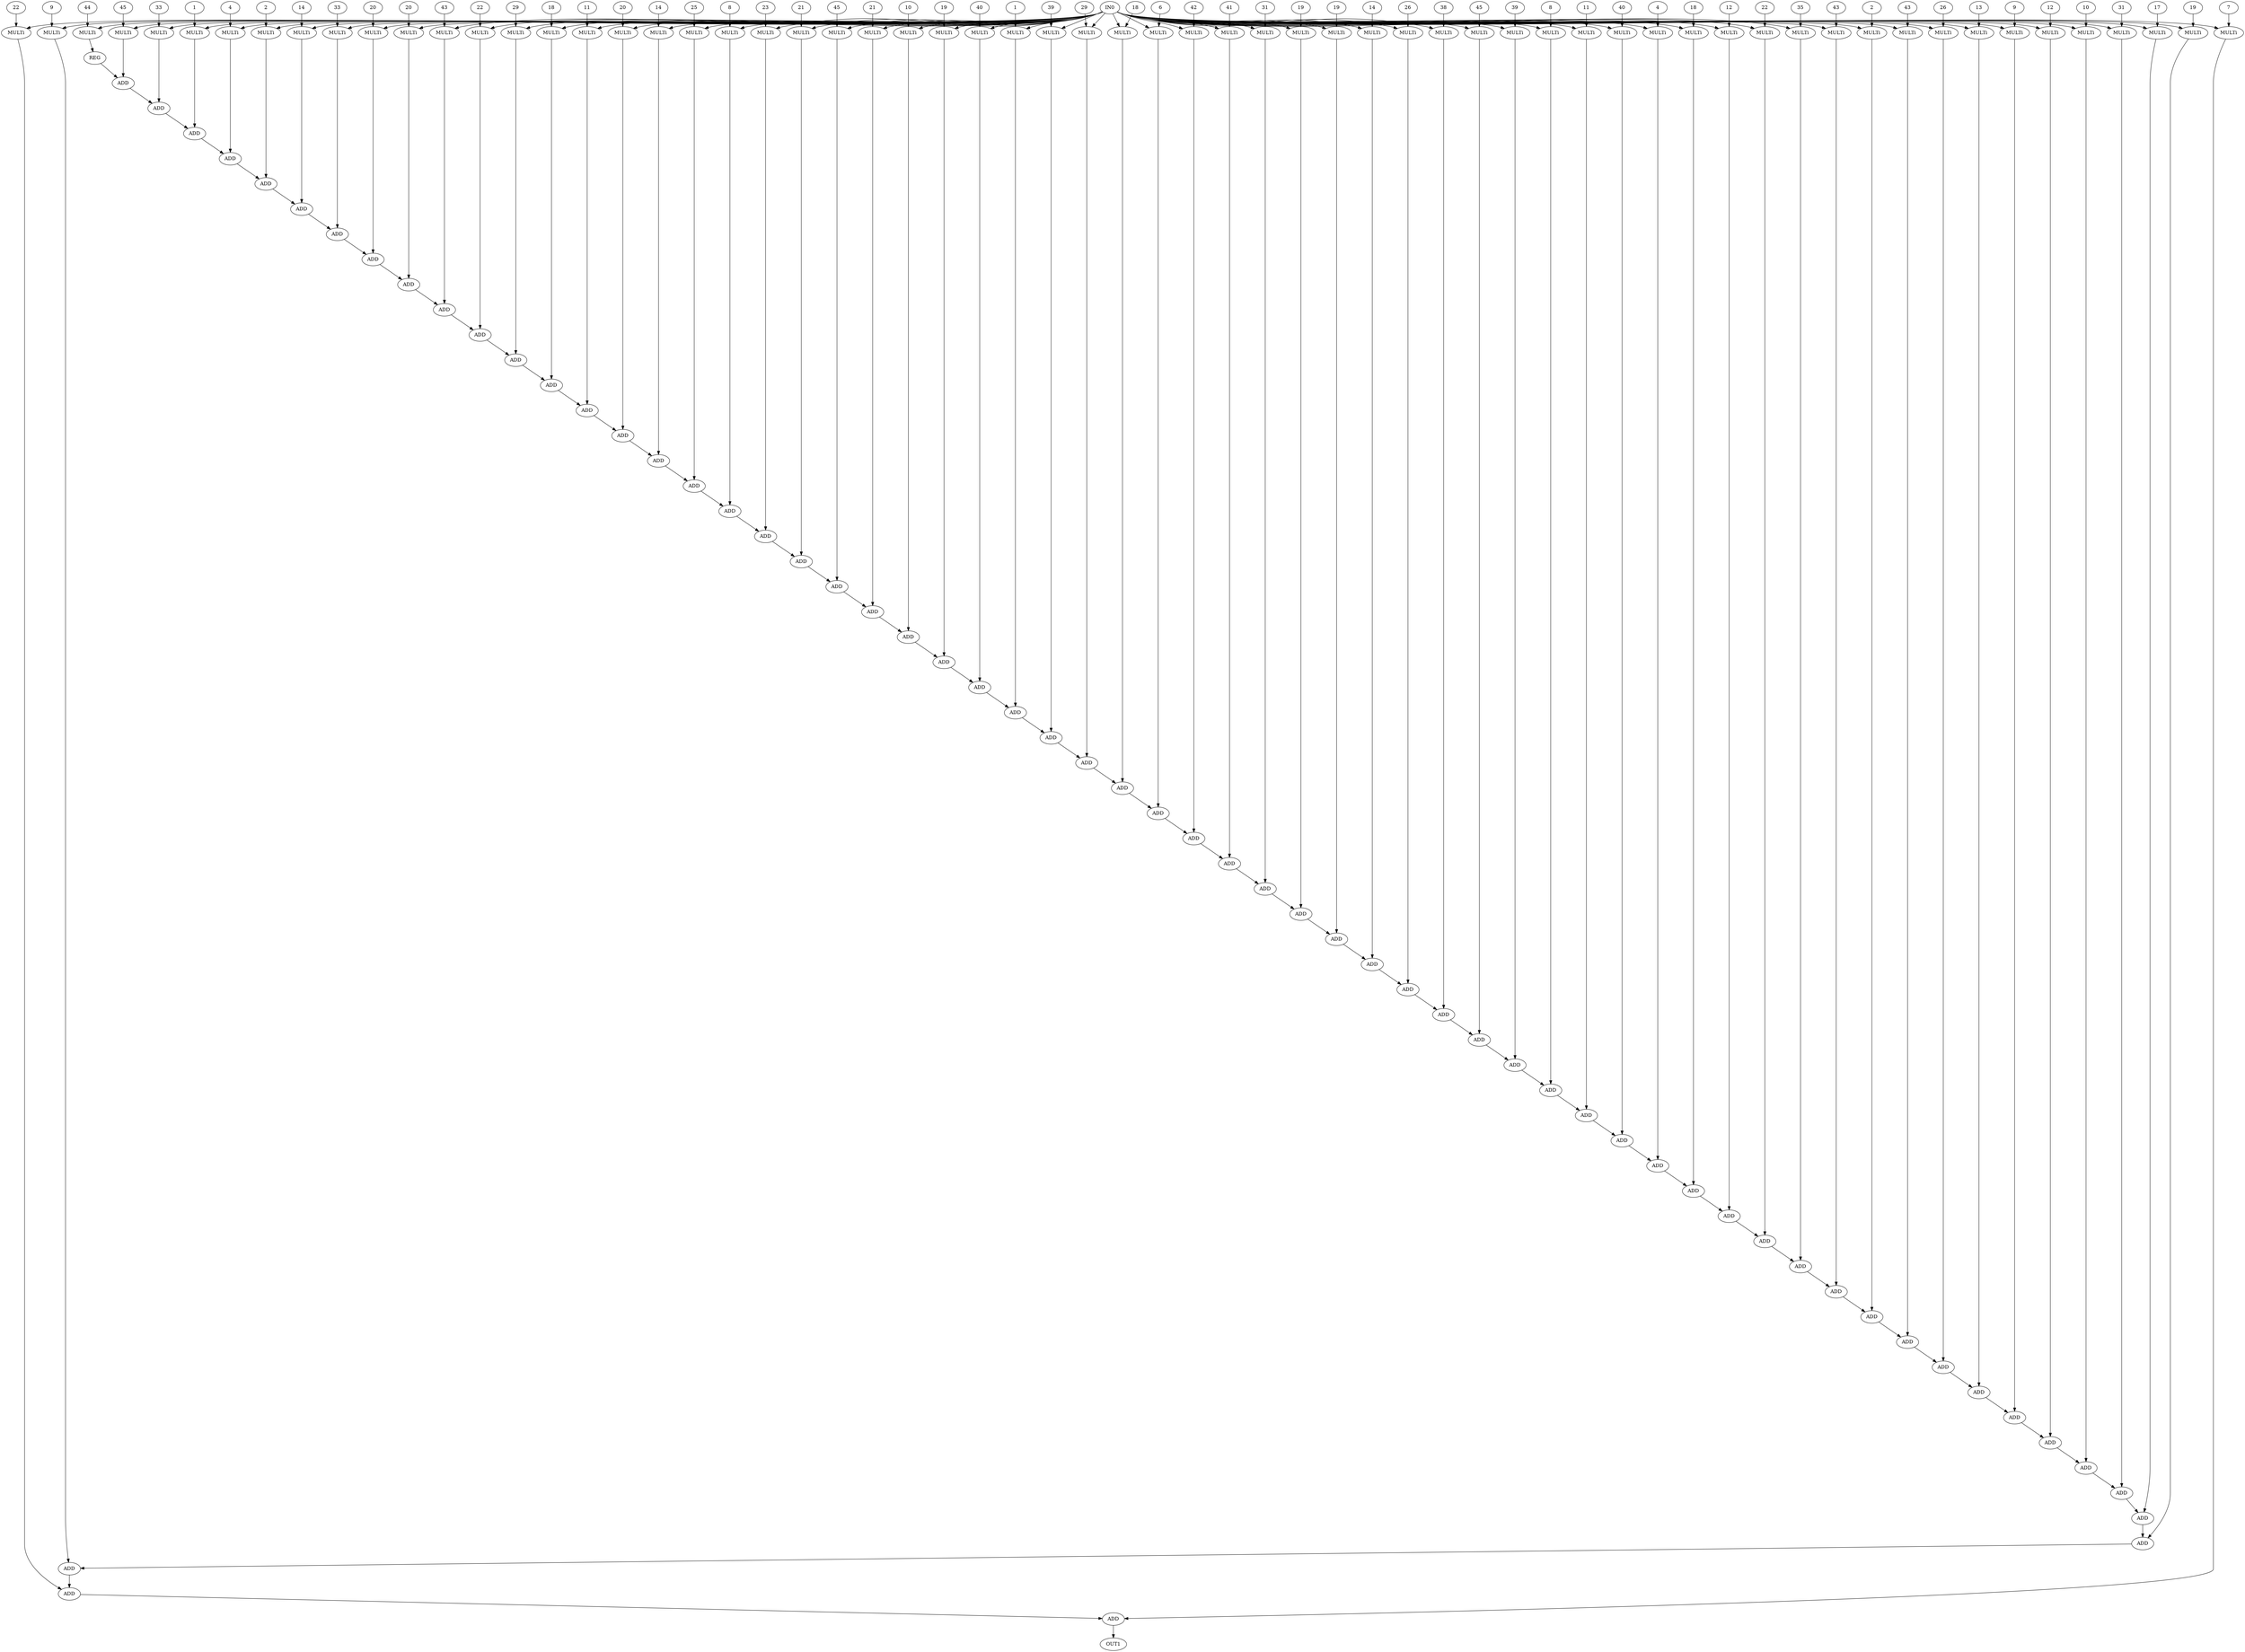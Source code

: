 digraph fir{
 0 [ label = IN0 ]
 1 [ label = OUT1 ]
 2 [ label = MULTi, VALUE = 44]
 "2.44"[ label = 44 ]
 3 [ label = REG]
 4 [ label = MULTi, VALUE = 45]
 "4.45"[ label = 45 ]
 5 [ label = ADD]
 6 [ label = MULTi, VALUE = 33]
 "6.33"[ label = 33 ]
 7 [ label = ADD]
 8 [ label = MULTi, VALUE = 1]
 "8.1"[ label = 1 ]
 9 [ label = ADD]
 10 [ label = MULTi, VALUE = 4]
 "10.4"[ label = 4 ]
 11 [ label = ADD]
 12 [ label = MULTi, VALUE = 2]
 "12.2"[ label = 2 ]
 13 [ label = ADD]
 14 [ label = MULTi, VALUE = 14]
 "14.14"[ label = 14 ]
 15 [ label = ADD]
 16 [ label = MULTi, VALUE = 33]
 "16.33"[ label = 33 ]
 17 [ label = ADD]
 18 [ label = MULTi, VALUE = 20]
 "18.20"[ label = 20 ]
 19 [ label = ADD]
 20 [ label = MULTi, VALUE = 20]
 "20.20"[ label = 20 ]
 21 [ label = ADD]
 22 [ label = MULTi, VALUE = 43]
 "22.43"[ label = 43 ]
 23 [ label = ADD]
 24 [ label = MULTi, VALUE = 22]
 "24.22"[ label = 22 ]
 25 [ label = ADD]
 26 [ label = MULTi, VALUE = 29]
 "26.29"[ label = 29 ]
 27 [ label = ADD]
 28 [ label = MULTi, VALUE = 18]
 "28.18"[ label = 18 ]
 29 [ label = ADD]
 30 [ label = MULTi, VALUE = 11]
 "30.11"[ label = 11 ]
 31 [ label = ADD]
 32 [ label = MULTi, VALUE = 20]
 "32.20"[ label = 20 ]
 33 [ label = ADD]
 34 [ label = MULTi, VALUE = 14]
 "34.14"[ label = 14 ]
 35 [ label = ADD]
 36 [ label = MULTi, VALUE = 25]
 "36.25"[ label = 25 ]
 37 [ label = ADD]
 38 [ label = MULTi, VALUE = 8]
 "38.8"[ label = 8 ]
 39 [ label = ADD]
 40 [ label = MULTi, VALUE = 23]
 "40.23"[ label = 23 ]
 41 [ label = ADD]
 42 [ label = MULTi, VALUE = 21]
 "42.21"[ label = 21 ]
 43 [ label = ADD]
 44 [ label = MULTi, VALUE = 45]
 "44.45"[ label = 45 ]
 45 [ label = ADD]
 46 [ label = MULTi, VALUE = 21]
 "46.21"[ label = 21 ]
 47 [ label = ADD]
 48 [ label = MULTi, VALUE = 10]
 "48.10"[ label = 10 ]
 49 [ label = ADD]
 50 [ label = MULTi, VALUE = 19]
 "50.19"[ label = 19 ]
 51 [ label = ADD]
 52 [ label = MULTi, VALUE = 40]
 "52.40"[ label = 40 ]
 53 [ label = ADD]
 54 [ label = MULTi, VALUE = 1]
 "54.1"[ label = 1 ]
 55 [ label = ADD]
 56 [ label = MULTi, VALUE = 39]
 "56.39"[ label = 39 ]
 57 [ label = ADD]
 58 [ label = MULTi, VALUE = 29]
 "58.29"[ label = 29 ]
 59 [ label = ADD]
 60 [ label = MULTi, VALUE = 18]
 "60.18"[ label = 18 ]
 61 [ label = ADD]
 62 [ label = MULTi, VALUE = 6]
 "62.6"[ label = 6 ]
 63 [ label = ADD]
 64 [ label = MULTi, VALUE = 42]
 "64.42"[ label = 42 ]
 65 [ label = ADD]
 66 [ label = MULTi, VALUE = 41]
 "66.41"[ label = 41 ]
 67 [ label = ADD]
 68 [ label = MULTi, VALUE = 31]
 "68.31"[ label = 31 ]
 69 [ label = ADD]
 70 [ label = MULTi, VALUE = 19]
 "70.19"[ label = 19 ]
 71 [ label = ADD]
 72 [ label = MULTi, VALUE = 19]
 "72.19"[ label = 19 ]
 73 [ label = ADD]
 74 [ label = MULTi, VALUE = 14]
 "74.14"[ label = 14 ]
 75 [ label = ADD]
 76 [ label = MULTi, VALUE = 26]
 "76.26"[ label = 26 ]
 77 [ label = ADD]
 78 [ label = MULTi, VALUE = 38]
 "78.38"[ label = 38 ]
 79 [ label = ADD]
 80 [ label = MULTi, VALUE = 45]
 "80.45"[ label = 45 ]
 81 [ label = ADD]
 82 [ label = MULTi, VALUE = 39]
 "82.39"[ label = 39 ]
 83 [ label = ADD]
 84 [ label = MULTi, VALUE = 8]
 "84.8"[ label = 8 ]
 85 [ label = ADD]
 86 [ label = MULTi, VALUE = 11]
 "86.11"[ label = 11 ]
 87 [ label = ADD]
 88 [ label = MULTi, VALUE = 40]
 "88.40"[ label = 40 ]
 89 [ label = ADD]
 90 [ label = MULTi, VALUE = 4]
 "90.4"[ label = 4 ]
 91 [ label = ADD]
 92 [ label = MULTi, VALUE = 18]
 "92.18"[ label = 18 ]
 93 [ label = ADD]
 94 [ label = MULTi, VALUE = 12]
 "94.12"[ label = 12 ]
 95 [ label = ADD]
 96 [ label = MULTi, VALUE = 22]
 "96.22"[ label = 22 ]
 97 [ label = ADD]
 98 [ label = MULTi, VALUE = 35]
 "98.35"[ label = 35 ]
 99 [ label = ADD]
 100 [ label = MULTi, VALUE = 43]
 "100.43"[ label = 43 ]
 101 [ label = ADD]
 102 [ label = MULTi, VALUE = 2]
 "102.2"[ label = 2 ]
 103 [ label = ADD]
 104 [ label = MULTi, VALUE = 43]
 "104.43"[ label = 43 ]
 105 [ label = ADD]
 106 [ label = MULTi, VALUE = 26]
 "106.26"[ label = 26 ]
 107 [ label = ADD]
 108 [ label = MULTi, VALUE = 13]
 "108.13"[ label = 13 ]
 109 [ label = ADD]
 110 [ label = MULTi, VALUE = 9]
 "110.9"[ label = 9 ]
 111 [ label = ADD]
 112 [ label = MULTi, VALUE = 12]
 "112.12"[ label = 12 ]
 113 [ label = ADD]
 114 [ label = MULTi, VALUE = 10]
 "114.10"[ label = 10 ]
 115 [ label = ADD]
 116 [ label = MULTi, VALUE = 31]
 "116.31"[ label = 31 ]
 117 [ label = ADD]
 118 [ label = MULTi, VALUE = 17]
 "118.17"[ label = 17 ]
 119 [ label = ADD]
 120 [ label = MULTi, VALUE = 19]
 "120.19"[ label = 19 ]
 121 [ label = ADD]
 122 [ label = MULTi, VALUE = 9]
 "122.9"[ label = 9 ]
 123 [ label = ADD]
 124 [ label = MULTi, VALUE = 22]
 "124.22"[ label = 22 ]
 125 [ label = ADD]
 126 [ label = MULTi, VALUE = 7]
 "126.7"[ label = 7 ]
 127 [ label = ADD]
 0 -> 2
 0 -> 4
 0 -> 6
 0 -> 8
 0 -> 10
 0 -> 12
 0 -> 14
 0 -> 16
 0 -> 18
 0 -> 20
 0 -> 22
 0 -> 24
 0 -> 26
 0 -> 28
 0 -> 30
 0 -> 32
 0 -> 34
 0 -> 36
 0 -> 38
 0 -> 40
 0 -> 42
 0 -> 44
 0 -> 46
 0 -> 48
 0 -> 50
 0 -> 52
 0 -> 54
 0 -> 56
 0 -> 58
 0 -> 60
 0 -> 62
 0 -> 64
 0 -> 66
 0 -> 68
 0 -> 70
 0 -> 72
 0 -> 74
 0 -> 76
 0 -> 78
 0 -> 80
 0 -> 82
 0 -> 84
 0 -> 86
 0 -> 88
 0 -> 90
 0 -> 92
 0 -> 94
 0 -> 96
 0 -> 98
 0 -> 100
 0 -> 102
 0 -> 104
 0 -> 106
 0 -> 108
 0 -> 110
 0 -> 112
 0 -> 114
 0 -> 116
 0 -> 118
 0 -> 120
 0 -> 122
 0 -> 124
 0 -> 126
 "2.44" -> 2
 2 -> 3
 3 -> 5
 "4.45" -> 4
 4 -> 5
 5 -> 7
 "6.33" -> 6
 6 -> 7
 7 -> 9
 "8.1" -> 8
 8 -> 9
 9 -> 11
 "10.4" -> 10
 10 -> 11
 11 -> 13
 "12.2" -> 12
 12 -> 13
 13 -> 15
 "14.14" -> 14
 14 -> 15
 15 -> 17
 "16.33" -> 16
 16 -> 17
 17 -> 19
 "18.20" -> 18
 18 -> 19
 19 -> 21
 "20.20" -> 20
 20 -> 21
 21 -> 23
 "22.43" -> 22
 22 -> 23
 23 -> 25
 "24.22" -> 24
 24 -> 25
 25 -> 27
 "26.29" -> 26
 26 -> 27
 27 -> 29
 "28.18" -> 28
 28 -> 29
 29 -> 31
 "30.11" -> 30
 30 -> 31
 31 -> 33
 "32.20" -> 32
 32 -> 33
 33 -> 35
 "34.14" -> 34
 34 -> 35
 35 -> 37
 "36.25" -> 36
 36 -> 37
 37 -> 39
 "38.8" -> 38
 38 -> 39
 39 -> 41
 "40.23" -> 40
 40 -> 41
 41 -> 43
 "42.21" -> 42
 42 -> 43
 43 -> 45
 "44.45" -> 44
 44 -> 45
 45 -> 47
 "46.21" -> 46
 46 -> 47
 47 -> 49
 "48.10" -> 48
 48 -> 49
 49 -> 51
 "50.19" -> 50
 50 -> 51
 51 -> 53
 "52.40" -> 52
 52 -> 53
 53 -> 55
 "54.1" -> 54
 54 -> 55
 55 -> 57
 "56.39" -> 56
 56 -> 57
 57 -> 59
 "58.29" -> 58
 58 -> 59
 59 -> 61
 "60.18" -> 60
 60 -> 61
 61 -> 63
 "62.6" -> 62
 62 -> 63
 63 -> 65
 "64.42" -> 64
 64 -> 65
 65 -> 67
 "66.41" -> 66
 66 -> 67
 67 -> 69
 "68.31" -> 68
 68 -> 69
 69 -> 71
 "70.19" -> 70
 70 -> 71
 71 -> 73
 "72.19" -> 72
 72 -> 73
 73 -> 75
 "74.14" -> 74
 74 -> 75
 75 -> 77
 "76.26" -> 76
 76 -> 77
 77 -> 79
 "78.38" -> 78
 78 -> 79
 79 -> 81
 "80.45" -> 80
 80 -> 81
 81 -> 83
 "82.39" -> 82
 82 -> 83
 83 -> 85
 "84.8" -> 84
 84 -> 85
 85 -> 87
 "86.11" -> 86
 86 -> 87
 87 -> 89
 "88.40" -> 88
 88 -> 89
 89 -> 91
 "90.4" -> 90
 90 -> 91
 91 -> 93
 "92.18" -> 92
 92 -> 93
 93 -> 95
 "94.12" -> 94
 94 -> 95
 95 -> 97
 "96.22" -> 96
 96 -> 97
 97 -> 99
 "98.35" -> 98
 98 -> 99
 99 -> 101
 "100.43" -> 100
 100 -> 101
 101 -> 103
 "102.2" -> 102
 102 -> 103
 103 -> 105
 "104.43" -> 104
 104 -> 105
 105 -> 107
 "106.26" -> 106
 106 -> 107
 107 -> 109
 "108.13" -> 108
 108 -> 109
 109 -> 111
 "110.9" -> 110
 110 -> 111
 111 -> 113
 "112.12" -> 112
 112 -> 113
 113 -> 115
 "114.10" -> 114
 114 -> 115
 115 -> 117
 "116.31" -> 116
 116 -> 117
 117 -> 119
 "118.17" -> 118
 118 -> 119
 119 -> 121
 "120.19" -> 120
 120 -> 121
 121 -> 123
 "122.9" -> 122
 122 -> 123
 123 -> 125
 "124.22" -> 124
 124 -> 125
 125 -> 127
 "126.7" -> 126
 126 -> 127
 127 -> 1
}
